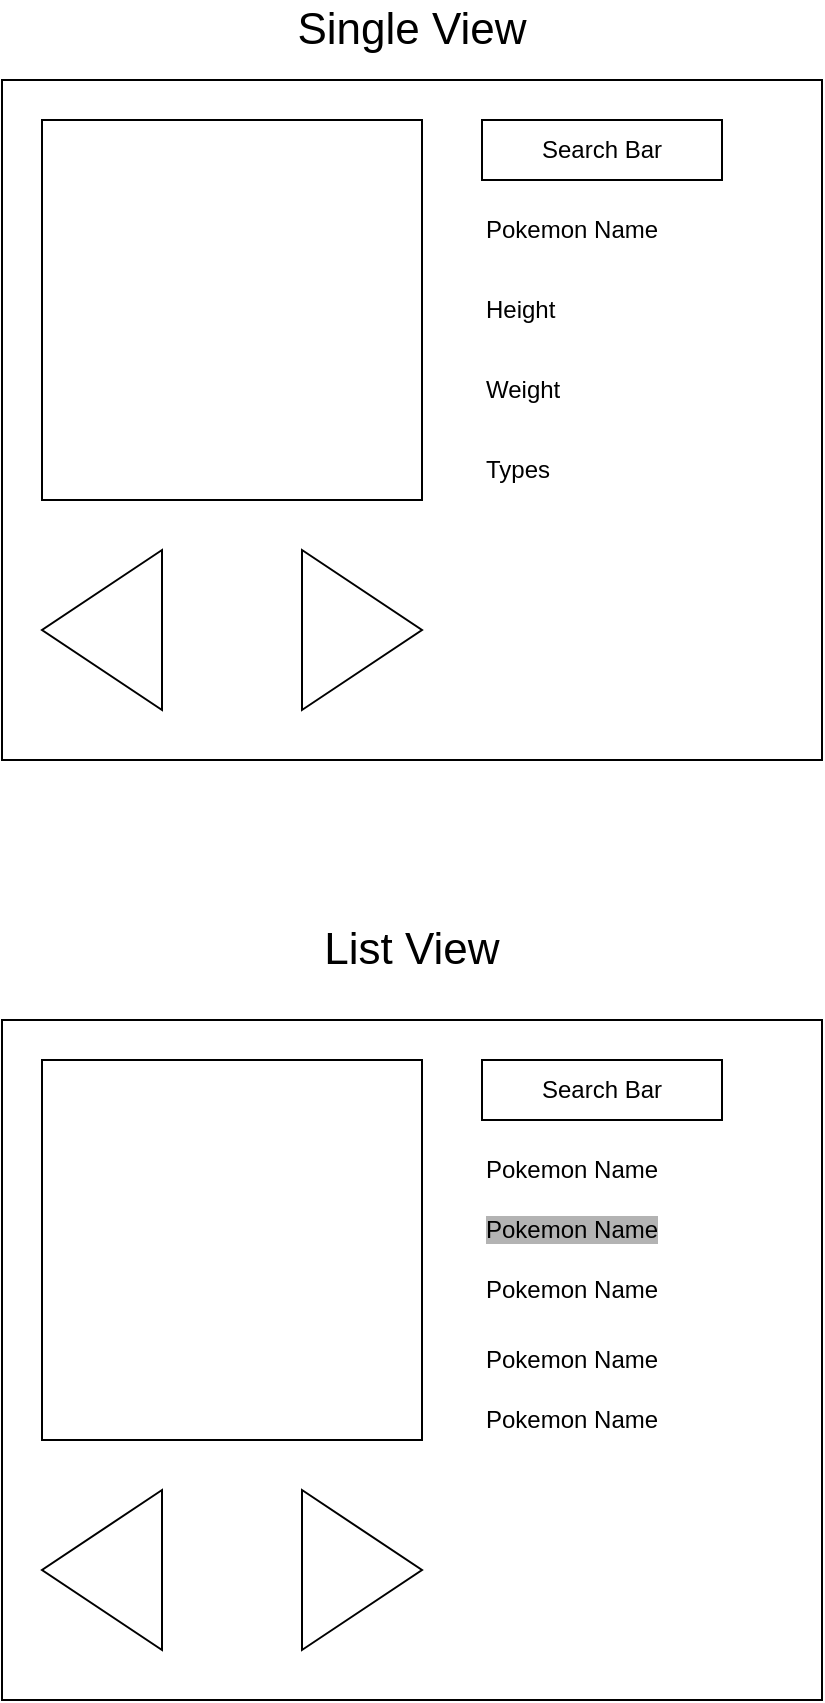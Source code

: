 <mxfile version="15.8.7" type="device"><diagram id="di8I8Q0433r_qhSijzHt" name="Page-1"><mxGraphModel dx="946" dy="646" grid="1" gridSize="10" guides="1" tooltips="1" connect="1" arrows="1" fold="1" page="1" pageScale="1" pageWidth="827" pageHeight="1169" math="0" shadow="0"><root><mxCell id="0"/><mxCell id="1" parent="0"/><mxCell id="7Jzj95CV6lYD5Ag-xHBw-13" value="" style="rounded=0;whiteSpace=wrap;html=1;shadow=0;" vertex="1" parent="1"><mxGeometry x="130" y="60" width="410" height="340" as="geometry"/></mxCell><mxCell id="7Jzj95CV6lYD5Ag-xHBw-2" value="" style="whiteSpace=wrap;html=1;aspect=fixed;" vertex="1" parent="1"><mxGeometry x="150" y="80" width="190" height="190" as="geometry"/></mxCell><mxCell id="7Jzj95CV6lYD5Ag-xHBw-4" value="Pokemon Name" style="text;html=1;strokeColor=none;fillColor=none;align=left;verticalAlign=middle;whiteSpace=wrap;rounded=0;" vertex="1" parent="1"><mxGeometry x="370" y="120" width="100" height="30" as="geometry"/></mxCell><mxCell id="7Jzj95CV6lYD5Ag-xHBw-5" value="Types" style="text;html=1;strokeColor=none;fillColor=none;align=left;verticalAlign=middle;whiteSpace=wrap;rounded=0;" vertex="1" parent="1"><mxGeometry x="370" y="240" width="60" height="30" as="geometry"/></mxCell><mxCell id="7Jzj95CV6lYD5Ag-xHBw-6" value="Weight" style="text;html=1;strokeColor=none;fillColor=none;align=left;verticalAlign=middle;whiteSpace=wrap;rounded=0;" vertex="1" parent="1"><mxGeometry x="370" y="200" width="60" height="30" as="geometry"/></mxCell><mxCell id="7Jzj95CV6lYD5Ag-xHBw-7" value="Height" style="text;html=1;strokeColor=none;fillColor=none;align=left;verticalAlign=middle;whiteSpace=wrap;rounded=0;" vertex="1" parent="1"><mxGeometry x="370" y="160" width="60" height="30" as="geometry"/></mxCell><mxCell id="7Jzj95CV6lYD5Ag-xHBw-8" value="Search Bar" style="rounded=0;whiteSpace=wrap;html=1;" vertex="1" parent="1"><mxGeometry x="370" y="80" width="120" height="30" as="geometry"/></mxCell><mxCell id="7Jzj95CV6lYD5Ag-xHBw-10" value="" style="triangle;whiteSpace=wrap;html=1;" vertex="1" parent="1"><mxGeometry x="280" y="295" width="60" height="80" as="geometry"/></mxCell><mxCell id="7Jzj95CV6lYD5Ag-xHBw-11" value="" style="triangle;whiteSpace=wrap;html=1;rotation=-180;" vertex="1" parent="1"><mxGeometry x="150" y="295" width="60" height="80" as="geometry"/></mxCell><mxCell id="7Jzj95CV6lYD5Ag-xHBw-14" value="" style="rounded=0;whiteSpace=wrap;html=1;shadow=0;" vertex="1" parent="1"><mxGeometry x="130" y="530" width="410" height="340" as="geometry"/></mxCell><mxCell id="7Jzj95CV6lYD5Ag-xHBw-15" value="" style="whiteSpace=wrap;html=1;aspect=fixed;" vertex="1" parent="1"><mxGeometry x="150" y="550" width="190" height="190" as="geometry"/></mxCell><mxCell id="7Jzj95CV6lYD5Ag-xHBw-16" value="Pokemon Name" style="text;html=1;strokeColor=none;fillColor=none;align=left;verticalAlign=middle;whiteSpace=wrap;rounded=0;" vertex="1" parent="1"><mxGeometry x="370" y="590" width="100" height="30" as="geometry"/></mxCell><mxCell id="7Jzj95CV6lYD5Ag-xHBw-20" value="Search Bar" style="rounded=0;whiteSpace=wrap;html=1;" vertex="1" parent="1"><mxGeometry x="370" y="550" width="120" height="30" as="geometry"/></mxCell><mxCell id="7Jzj95CV6lYD5Ag-xHBw-21" value="" style="triangle;whiteSpace=wrap;html=1;" vertex="1" parent="1"><mxGeometry x="280" y="765" width="60" height="80" as="geometry"/></mxCell><mxCell id="7Jzj95CV6lYD5Ag-xHBw-22" value="" style="triangle;whiteSpace=wrap;html=1;rotation=-180;" vertex="1" parent="1"><mxGeometry x="150" y="765" width="60" height="80" as="geometry"/></mxCell><mxCell id="7Jzj95CV6lYD5Ag-xHBw-24" value="&lt;span style=&quot;background-color: rgb(179 , 179 , 179)&quot;&gt;Pokemon Name&lt;/span&gt;" style="text;html=1;strokeColor=none;fillColor=none;align=left;verticalAlign=middle;whiteSpace=wrap;rounded=0;" vertex="1" parent="1"><mxGeometry x="370" y="620" width="100" height="30" as="geometry"/></mxCell><mxCell id="7Jzj95CV6lYD5Ag-xHBw-25" value="Pokemon Name" style="text;html=1;strokeColor=none;fillColor=none;align=left;verticalAlign=middle;whiteSpace=wrap;rounded=0;" vertex="1" parent="1"><mxGeometry x="370" y="650" width="100" height="30" as="geometry"/></mxCell><mxCell id="7Jzj95CV6lYD5Ag-xHBw-26" value="Pokemon Name" style="text;html=1;strokeColor=none;fillColor=none;align=left;verticalAlign=middle;whiteSpace=wrap;rounded=0;" vertex="1" parent="1"><mxGeometry x="370" y="685" width="100" height="30" as="geometry"/></mxCell><mxCell id="7Jzj95CV6lYD5Ag-xHBw-27" value="Pokemon Name" style="text;html=1;strokeColor=none;fillColor=none;align=left;verticalAlign=middle;whiteSpace=wrap;rounded=0;" vertex="1" parent="1"><mxGeometry x="370" y="715" width="100" height="30" as="geometry"/></mxCell><mxCell id="7Jzj95CV6lYD5Ag-xHBw-29" value="List View" style="text;html=1;strokeColor=none;fillColor=none;align=center;verticalAlign=middle;whiteSpace=wrap;rounded=0;shadow=0;labelBackgroundColor=none;fontSize=22;" vertex="1" parent="1"><mxGeometry x="280" y="480" width="110" height="30" as="geometry"/></mxCell><mxCell id="7Jzj95CV6lYD5Ag-xHBw-30" value="Single View" style="text;html=1;strokeColor=none;fillColor=none;align=center;verticalAlign=middle;whiteSpace=wrap;rounded=0;shadow=0;labelBackgroundColor=none;fontSize=22;" vertex="1" parent="1"><mxGeometry x="250" y="20" width="170" height="30" as="geometry"/></mxCell></root></mxGraphModel></diagram></mxfile>